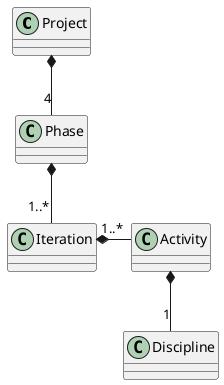 @startuml
top to bottom direction
skinparam Linetype ortho

Class Project
Class Phase
Class Iteration
Class Discipline
Class Activity

Project *-- "4" Phase
Phase *-- "1..*" Iteration
Iteration *-- "1..*" Activity
Activity *-- "1" Discipline

Iteration -[hidden]> Activity
@enduml

